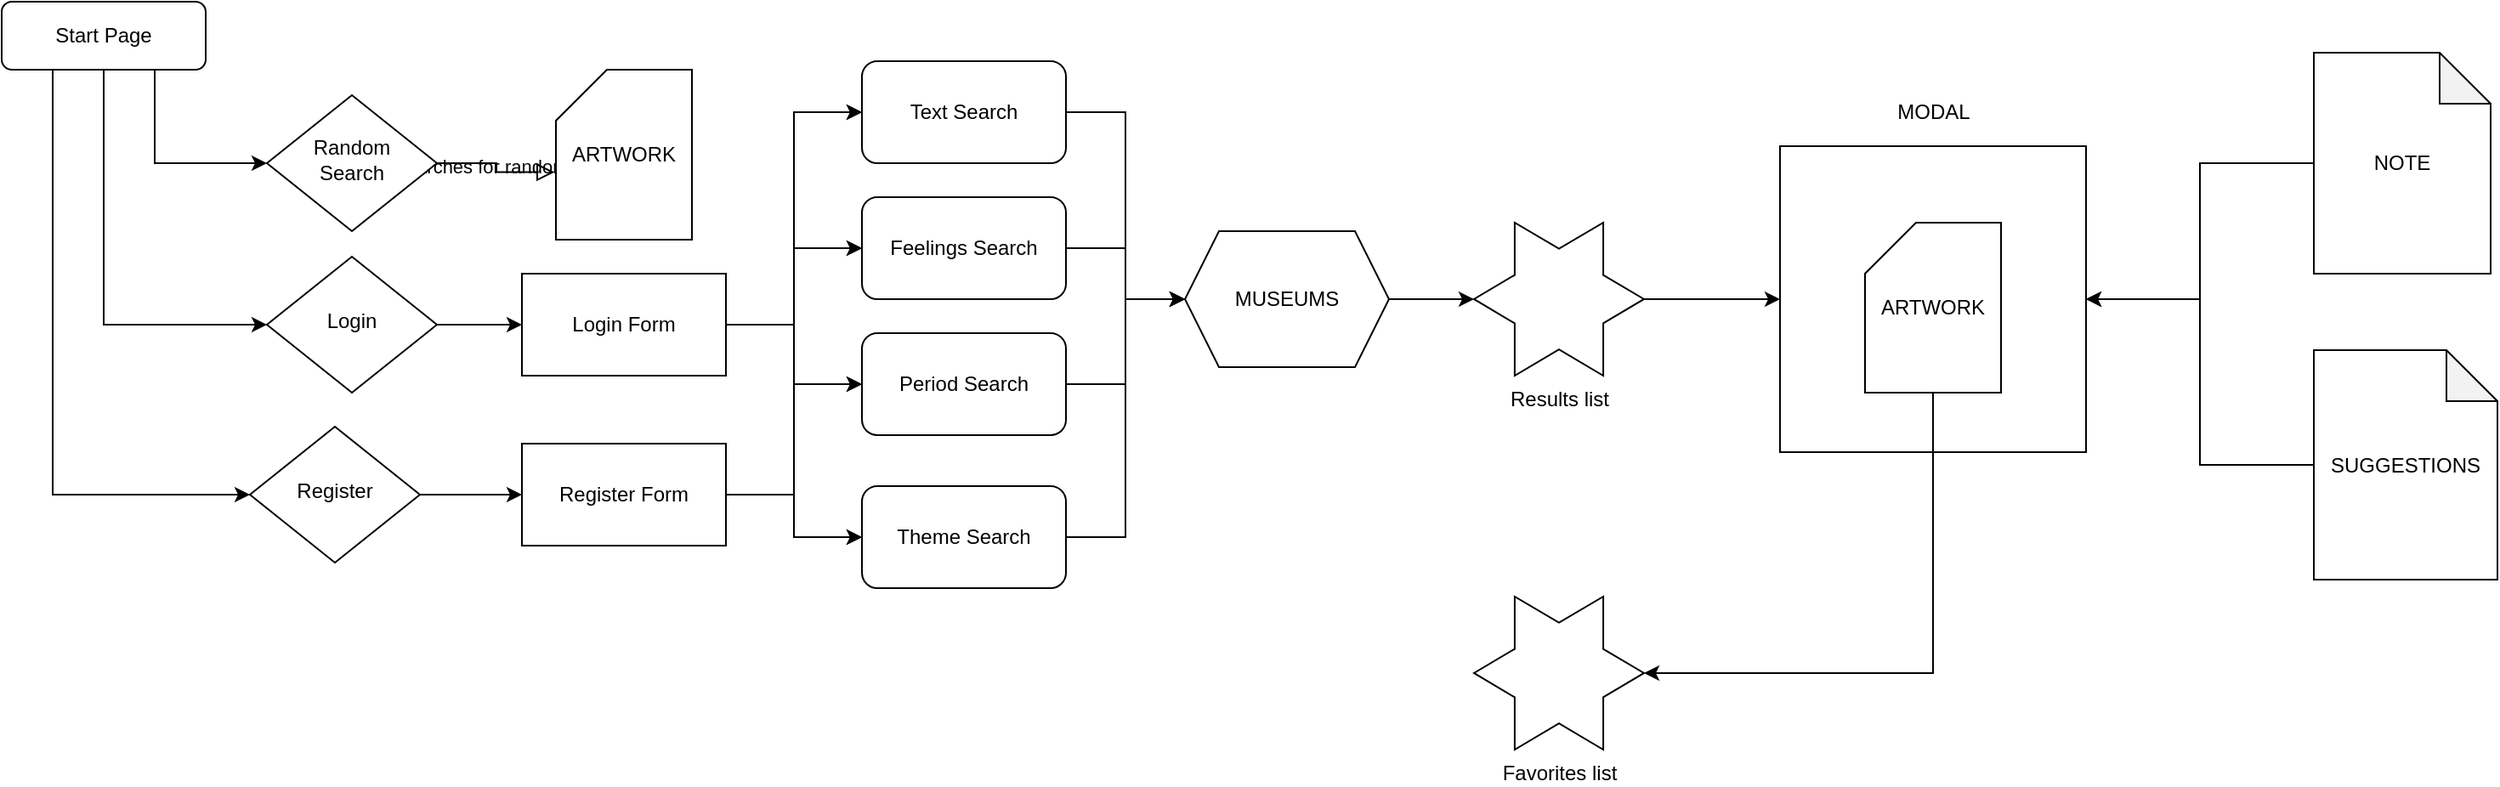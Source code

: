 <mxfile version="14.6.11" type="github">
  <diagram id="C5RBs43oDa-KdzZeNtuy" name="UserLogic">
    <mxGraphModel dx="1783" dy="964" grid="1" gridSize="10" guides="1" tooltips="1" connect="1" arrows="1" fold="1" page="1" pageScale="1" pageWidth="827" pageHeight="1169" math="0" shadow="0">
      <root>
        <mxCell id="WIyWlLk6GJQsqaUBKTNV-0" />
        <mxCell id="WIyWlLk6GJQsqaUBKTNV-1" parent="WIyWlLk6GJQsqaUBKTNV-0" />
        <mxCell id="U1Xu8Lq1FuDB0URxKzO4-0" style="edgeStyle=orthogonalEdgeStyle;rounded=0;orthogonalLoop=1;jettySize=auto;html=1;exitX=0.75;exitY=1;exitDx=0;exitDy=0;entryX=0;entryY=0.5;entryDx=0;entryDy=0;" edge="1" parent="WIyWlLk6GJQsqaUBKTNV-1" source="WIyWlLk6GJQsqaUBKTNV-3" target="WIyWlLk6GJQsqaUBKTNV-6">
          <mxGeometry relative="1" as="geometry" />
        </mxCell>
        <mxCell id="U1Xu8Lq1FuDB0URxKzO4-1" style="edgeStyle=orthogonalEdgeStyle;rounded=0;orthogonalLoop=1;jettySize=auto;html=1;exitX=0.5;exitY=1;exitDx=0;exitDy=0;entryX=0;entryY=0.5;entryDx=0;entryDy=0;" edge="1" parent="WIyWlLk6GJQsqaUBKTNV-1" source="WIyWlLk6GJQsqaUBKTNV-3" target="WIyWlLk6GJQsqaUBKTNV-10">
          <mxGeometry relative="1" as="geometry" />
        </mxCell>
        <mxCell id="U1Xu8Lq1FuDB0URxKzO4-2" style="edgeStyle=orthogonalEdgeStyle;rounded=0;orthogonalLoop=1;jettySize=auto;html=1;exitX=0.25;exitY=1;exitDx=0;exitDy=0;entryX=0;entryY=0.5;entryDx=0;entryDy=0;" edge="1" parent="WIyWlLk6GJQsqaUBKTNV-1" source="WIyWlLk6GJQsqaUBKTNV-3" target="iknLp_WJPqp2MoD4062r-0">
          <mxGeometry relative="1" as="geometry" />
        </mxCell>
        <mxCell id="WIyWlLk6GJQsqaUBKTNV-3" value="Start Page" style="rounded=1;whiteSpace=wrap;html=1;fontSize=12;glass=0;strokeWidth=1;shadow=0;" parent="WIyWlLk6GJQsqaUBKTNV-1" vertex="1">
          <mxGeometry x="294" y="240" width="120" height="40" as="geometry" />
        </mxCell>
        <mxCell id="WIyWlLk6GJQsqaUBKTNV-5" value="Searches for random artwork" style="edgeStyle=orthogonalEdgeStyle;rounded=0;html=1;jettySize=auto;orthogonalLoop=1;fontSize=11;endArrow=block;endFill=0;endSize=8;strokeWidth=1;shadow=0;labelBackgroundColor=none;entryX=-0.011;entryY=0.603;entryDx=0;entryDy=0;entryPerimeter=0;" parent="WIyWlLk6GJQsqaUBKTNV-1" source="WIyWlLk6GJQsqaUBKTNV-6" target="U1Xu8Lq1FuDB0URxKzO4-5" edge="1">
          <mxGeometry y="10" relative="1" as="geometry">
            <mxPoint as="offset" />
            <mxPoint x="791" y="334" as="targetPoint" />
          </mxGeometry>
        </mxCell>
        <mxCell id="WIyWlLk6GJQsqaUBKTNV-6" value="Random &lt;br&gt;Search" style="rhombus;whiteSpace=wrap;html=1;shadow=0;fontFamily=Helvetica;fontSize=12;align=center;strokeWidth=1;spacing=6;spacingTop=-4;" parent="WIyWlLk6GJQsqaUBKTNV-1" vertex="1">
          <mxGeometry x="450" y="295" width="100" height="80" as="geometry" />
        </mxCell>
        <mxCell id="U1Xu8Lq1FuDB0URxKzO4-14" style="edgeStyle=orthogonalEdgeStyle;rounded=0;orthogonalLoop=1;jettySize=auto;html=1;exitX=1;exitY=0.5;exitDx=0;exitDy=0;" edge="1" parent="WIyWlLk6GJQsqaUBKTNV-1" source="WIyWlLk6GJQsqaUBKTNV-10" target="U1Xu8Lq1FuDB0URxKzO4-13">
          <mxGeometry relative="1" as="geometry" />
        </mxCell>
        <mxCell id="WIyWlLk6GJQsqaUBKTNV-10" value="Login" style="rhombus;whiteSpace=wrap;html=1;shadow=0;fontFamily=Helvetica;fontSize=12;align=center;strokeWidth=1;spacing=6;spacingTop=-4;" parent="WIyWlLk6GJQsqaUBKTNV-1" vertex="1">
          <mxGeometry x="450" y="390" width="100" height="80" as="geometry" />
        </mxCell>
        <mxCell id="U1Xu8Lq1FuDB0URxKzO4-40" style="edgeStyle=orthogonalEdgeStyle;rounded=0;orthogonalLoop=1;jettySize=auto;html=1;exitX=1;exitY=0.5;exitDx=0;exitDy=0;entryX=0;entryY=0.5;entryDx=0;entryDy=0;" edge="1" parent="WIyWlLk6GJQsqaUBKTNV-1" source="iknLp_WJPqp2MoD4062r-0" target="U1Xu8Lq1FuDB0URxKzO4-39">
          <mxGeometry relative="1" as="geometry" />
        </mxCell>
        <mxCell id="iknLp_WJPqp2MoD4062r-0" value="Register" style="rhombus;whiteSpace=wrap;html=1;shadow=0;fontFamily=Helvetica;fontSize=12;align=center;strokeWidth=1;spacing=6;spacingTop=-4;" parent="WIyWlLk6GJQsqaUBKTNV-1" vertex="1">
          <mxGeometry x="440" y="490" width="100" height="80" as="geometry" />
        </mxCell>
        <mxCell id="U1Xu8Lq1FuDB0URxKzO4-5" value="ARTWORK" style="shape=card;whiteSpace=wrap;html=1;" vertex="1" parent="WIyWlLk6GJQsqaUBKTNV-1">
          <mxGeometry x="620" y="280" width="80" height="100" as="geometry" />
        </mxCell>
        <mxCell id="U1Xu8Lq1FuDB0URxKzO4-22" style="edgeStyle=orthogonalEdgeStyle;rounded=0;orthogonalLoop=1;jettySize=auto;html=1;exitX=1;exitY=0.5;exitDx=0;exitDy=0;entryX=0;entryY=0.5;entryDx=0;entryDy=0;" edge="1" parent="WIyWlLk6GJQsqaUBKTNV-1" source="U1Xu8Lq1FuDB0URxKzO4-13" target="U1Xu8Lq1FuDB0URxKzO4-15">
          <mxGeometry relative="1" as="geometry" />
        </mxCell>
        <mxCell id="U1Xu8Lq1FuDB0URxKzO4-23" style="edgeStyle=orthogonalEdgeStyle;rounded=0;orthogonalLoop=1;jettySize=auto;html=1;exitX=1;exitY=0.5;exitDx=0;exitDy=0;entryX=0;entryY=0.5;entryDx=0;entryDy=0;" edge="1" parent="WIyWlLk6GJQsqaUBKTNV-1" source="U1Xu8Lq1FuDB0URxKzO4-13" target="U1Xu8Lq1FuDB0URxKzO4-16">
          <mxGeometry relative="1" as="geometry" />
        </mxCell>
        <mxCell id="U1Xu8Lq1FuDB0URxKzO4-24" style="edgeStyle=orthogonalEdgeStyle;rounded=0;orthogonalLoop=1;jettySize=auto;html=1;exitX=1;exitY=0.5;exitDx=0;exitDy=0;entryX=0;entryY=0.5;entryDx=0;entryDy=0;" edge="1" parent="WIyWlLk6GJQsqaUBKTNV-1" source="U1Xu8Lq1FuDB0URxKzO4-13" target="U1Xu8Lq1FuDB0URxKzO4-17">
          <mxGeometry relative="1" as="geometry" />
        </mxCell>
        <mxCell id="U1Xu8Lq1FuDB0URxKzO4-25" style="edgeStyle=orthogonalEdgeStyle;rounded=0;orthogonalLoop=1;jettySize=auto;html=1;exitX=1;exitY=0.5;exitDx=0;exitDy=0;entryX=0;entryY=0.5;entryDx=0;entryDy=0;" edge="1" parent="WIyWlLk6GJQsqaUBKTNV-1" source="U1Xu8Lq1FuDB0URxKzO4-13" target="U1Xu8Lq1FuDB0URxKzO4-19">
          <mxGeometry relative="1" as="geometry" />
        </mxCell>
        <mxCell id="U1Xu8Lq1FuDB0URxKzO4-13" value="Login Form" style="rounded=0;whiteSpace=wrap;html=1;" vertex="1" parent="WIyWlLk6GJQsqaUBKTNV-1">
          <mxGeometry x="600" y="400" width="120" height="60" as="geometry" />
        </mxCell>
        <mxCell id="U1Xu8Lq1FuDB0URxKzO4-31" style="edgeStyle=orthogonalEdgeStyle;rounded=0;orthogonalLoop=1;jettySize=auto;html=1;exitX=1;exitY=0.5;exitDx=0;exitDy=0;entryX=0;entryY=0.5;entryDx=0;entryDy=0;" edge="1" parent="WIyWlLk6GJQsqaUBKTNV-1" source="U1Xu8Lq1FuDB0URxKzO4-15" target="U1Xu8Lq1FuDB0URxKzO4-34">
          <mxGeometry relative="1" as="geometry">
            <mxPoint x="1790" y="428" as="targetPoint" />
          </mxGeometry>
        </mxCell>
        <mxCell id="U1Xu8Lq1FuDB0URxKzO4-35" style="edgeStyle=orthogonalEdgeStyle;rounded=0;orthogonalLoop=1;jettySize=auto;html=1;exitX=1;exitY=0.5;exitDx=0;exitDy=0;entryX=0;entryY=0.5;entryDx=0;entryDy=0;" edge="1" parent="WIyWlLk6GJQsqaUBKTNV-1" source="U1Xu8Lq1FuDB0URxKzO4-16" target="U1Xu8Lq1FuDB0URxKzO4-34">
          <mxGeometry relative="1" as="geometry" />
        </mxCell>
        <mxCell id="U1Xu8Lq1FuDB0URxKzO4-36" style="edgeStyle=orthogonalEdgeStyle;rounded=0;orthogonalLoop=1;jettySize=auto;html=1;exitX=1;exitY=0.5;exitDx=0;exitDy=0;entryX=0;entryY=0.5;entryDx=0;entryDy=0;" edge="1" parent="WIyWlLk6GJQsqaUBKTNV-1" source="U1Xu8Lq1FuDB0URxKzO4-17" target="U1Xu8Lq1FuDB0URxKzO4-34">
          <mxGeometry relative="1" as="geometry">
            <mxPoint x="1820" y="490" as="targetPoint" />
          </mxGeometry>
        </mxCell>
        <mxCell id="U1Xu8Lq1FuDB0URxKzO4-37" style="edgeStyle=orthogonalEdgeStyle;rounded=0;orthogonalLoop=1;jettySize=auto;html=1;exitX=1;exitY=0.5;exitDx=0;exitDy=0;entryX=0;entryY=0.5;entryDx=0;entryDy=0;" edge="1" parent="WIyWlLk6GJQsqaUBKTNV-1" source="U1Xu8Lq1FuDB0URxKzO4-19" target="U1Xu8Lq1FuDB0URxKzO4-34">
          <mxGeometry relative="1" as="geometry" />
        </mxCell>
        <mxCell id="U1Xu8Lq1FuDB0URxKzO4-51" style="edgeStyle=orthogonalEdgeStyle;rounded=0;orthogonalLoop=1;jettySize=auto;html=1;exitX=1;exitY=0.5;exitDx=0;exitDy=0;entryX=0;entryY=0.5;entryDx=0;entryDy=0;entryPerimeter=0;" edge="1" parent="WIyWlLk6GJQsqaUBKTNV-1" source="U1Xu8Lq1FuDB0URxKzO4-34" target="U1Xu8Lq1FuDB0URxKzO4-50">
          <mxGeometry relative="1" as="geometry" />
        </mxCell>
        <mxCell id="U1Xu8Lq1FuDB0URxKzO4-34" value="MUSEUMS" style="shape=hexagon;perimeter=hexagonPerimeter2;whiteSpace=wrap;html=1;fixedSize=1;" vertex="1" parent="WIyWlLk6GJQsqaUBKTNV-1">
          <mxGeometry x="990" y="375" width="120" height="80" as="geometry" />
        </mxCell>
        <mxCell id="U1Xu8Lq1FuDB0URxKzO4-38" value="" style="group" vertex="1" connectable="0" parent="WIyWlLk6GJQsqaUBKTNV-1">
          <mxGeometry x="800" y="275" width="120" height="310" as="geometry" />
        </mxCell>
        <mxCell id="U1Xu8Lq1FuDB0URxKzO4-15" value="Text Search" style="rounded=1;whiteSpace=wrap;html=1;" vertex="1" parent="U1Xu8Lq1FuDB0URxKzO4-38">
          <mxGeometry width="120" height="60" as="geometry" />
        </mxCell>
        <mxCell id="U1Xu8Lq1FuDB0URxKzO4-16" value="Feelings Search" style="rounded=1;whiteSpace=wrap;html=1;" vertex="1" parent="U1Xu8Lq1FuDB0URxKzO4-38">
          <mxGeometry y="80" width="120" height="60" as="geometry" />
        </mxCell>
        <mxCell id="U1Xu8Lq1FuDB0URxKzO4-17" value="Period Search" style="rounded=1;whiteSpace=wrap;html=1;" vertex="1" parent="U1Xu8Lq1FuDB0URxKzO4-38">
          <mxGeometry y="160" width="120" height="60" as="geometry" />
        </mxCell>
        <mxCell id="U1Xu8Lq1FuDB0URxKzO4-19" value="Theme Search" style="rounded=1;whiteSpace=wrap;html=1;" vertex="1" parent="U1Xu8Lq1FuDB0URxKzO4-38">
          <mxGeometry y="250" width="120" height="60" as="geometry" />
        </mxCell>
        <mxCell id="U1Xu8Lq1FuDB0URxKzO4-46" style="edgeStyle=orthogonalEdgeStyle;rounded=0;orthogonalLoop=1;jettySize=auto;html=1;exitX=1;exitY=0.5;exitDx=0;exitDy=0;entryX=0;entryY=0.5;entryDx=0;entryDy=0;" edge="1" parent="WIyWlLk6GJQsqaUBKTNV-1" source="U1Xu8Lq1FuDB0URxKzO4-39" target="U1Xu8Lq1FuDB0URxKzO4-19">
          <mxGeometry relative="1" as="geometry">
            <mxPoint x="990" y="430" as="targetPoint" />
          </mxGeometry>
        </mxCell>
        <mxCell id="U1Xu8Lq1FuDB0URxKzO4-47" style="edgeStyle=orthogonalEdgeStyle;rounded=0;orthogonalLoop=1;jettySize=auto;html=1;exitX=1;exitY=0.5;exitDx=0;exitDy=0;entryX=0;entryY=0.5;entryDx=0;entryDy=0;" edge="1" parent="WIyWlLk6GJQsqaUBKTNV-1" source="U1Xu8Lq1FuDB0URxKzO4-39" target="U1Xu8Lq1FuDB0URxKzO4-17">
          <mxGeometry relative="1" as="geometry" />
        </mxCell>
        <mxCell id="U1Xu8Lq1FuDB0URxKzO4-48" style="edgeStyle=orthogonalEdgeStyle;rounded=0;orthogonalLoop=1;jettySize=auto;html=1;exitX=1;exitY=0.5;exitDx=0;exitDy=0;entryX=0;entryY=0.5;entryDx=0;entryDy=0;" edge="1" parent="WIyWlLk6GJQsqaUBKTNV-1" source="U1Xu8Lq1FuDB0URxKzO4-39" target="U1Xu8Lq1FuDB0URxKzO4-16">
          <mxGeometry relative="1" as="geometry" />
        </mxCell>
        <mxCell id="U1Xu8Lq1FuDB0URxKzO4-49" style="edgeStyle=orthogonalEdgeStyle;rounded=0;orthogonalLoop=1;jettySize=auto;html=1;exitX=1;exitY=0.5;exitDx=0;exitDy=0;entryX=0;entryY=0.5;entryDx=0;entryDy=0;" edge="1" parent="WIyWlLk6GJQsqaUBKTNV-1" source="U1Xu8Lq1FuDB0URxKzO4-39" target="U1Xu8Lq1FuDB0URxKzO4-15">
          <mxGeometry relative="1" as="geometry" />
        </mxCell>
        <mxCell id="U1Xu8Lq1FuDB0URxKzO4-39" value="Register Form" style="rounded=0;whiteSpace=wrap;html=1;" vertex="1" parent="WIyWlLk6GJQsqaUBKTNV-1">
          <mxGeometry x="600" y="500" width="120" height="60" as="geometry" />
        </mxCell>
        <mxCell id="U1Xu8Lq1FuDB0URxKzO4-54" style="edgeStyle=orthogonalEdgeStyle;rounded=0;orthogonalLoop=1;jettySize=auto;html=1;exitX=1;exitY=0.5;exitDx=0;exitDy=0;exitPerimeter=0;entryX=0;entryY=0.5;entryDx=0;entryDy=0;" edge="1" parent="WIyWlLk6GJQsqaUBKTNV-1" source="U1Xu8Lq1FuDB0URxKzO4-50" target="U1Xu8Lq1FuDB0URxKzO4-56">
          <mxGeometry relative="1" as="geometry">
            <mxPoint x="1350" y="415" as="targetPoint" />
          </mxGeometry>
        </mxCell>
        <mxCell id="U1Xu8Lq1FuDB0URxKzO4-50" value="Results list" style="verticalLabelPosition=bottom;verticalAlign=top;html=1;shape=mxgraph.basic.6_point_star" vertex="1" parent="WIyWlLk6GJQsqaUBKTNV-1">
          <mxGeometry x="1160" y="370" width="100" height="90" as="geometry" />
        </mxCell>
        <mxCell id="U1Xu8Lq1FuDB0URxKzO4-55" value="Favorites&amp;nbsp;list" style="verticalLabelPosition=bottom;verticalAlign=top;html=1;shape=mxgraph.basic.6_point_star" vertex="1" parent="WIyWlLk6GJQsqaUBKTNV-1">
          <mxGeometry x="1160" y="590" width="100" height="90" as="geometry" />
        </mxCell>
        <mxCell id="U1Xu8Lq1FuDB0URxKzO4-58" value="" style="group" vertex="1" connectable="0" parent="WIyWlLk6GJQsqaUBKTNV-1">
          <mxGeometry x="1340" y="325" width="180" height="180" as="geometry" />
        </mxCell>
        <mxCell id="U1Xu8Lq1FuDB0URxKzO4-56" value="&lt;span style=&quot;color: rgba(0 , 0 , 0 , 0) ; font-family: monospace ; font-size: 0px&quot;&gt;%3CmxGraphModel%3E%3Croot%3E%3CmxCell%20id%3D%220%22%2F%3E%3CmxCell%20id%3D%221%22%20parent%3D%220%22%2F%3E%3CmxCell%20id%3D%222%22%20value%3D%22ARTWORK%22%20style%3D%22shape%3Dcard%3BwhiteSpace%3Dwrap%3Bhtml%3D1%3B%22%20vertex%3D%221%22%20parent%3D%221%22%3E%3CmxGeometry%20x%3D%221420%22%20y%3D%22535%22%20width%3D%2280%22%20height%3D%22100%22%20as%3D%22geometry%22%2F%3E%3C%2FmxCell%3E%3C%2Froot%3E%3C%2FmxGraphModel%3E&lt;/span&gt;" style="whiteSpace=wrap;html=1;aspect=fixed;" vertex="1" parent="U1Xu8Lq1FuDB0URxKzO4-58">
          <mxGeometry width="180" height="180" as="geometry" />
        </mxCell>
        <mxCell id="U1Xu8Lq1FuDB0URxKzO4-57" value="ARTWORK" style="shape=card;whiteSpace=wrap;html=1;" vertex="1" parent="U1Xu8Lq1FuDB0URxKzO4-58">
          <mxGeometry x="50" y="45" width="80" height="100" as="geometry" />
        </mxCell>
        <mxCell id="U1Xu8Lq1FuDB0URxKzO4-60" value="MODAL" style="text;html=1;align=center;verticalAlign=middle;resizable=0;points=[];autosize=1;strokeColor=none;" vertex="1" parent="WIyWlLk6GJQsqaUBKTNV-1">
          <mxGeometry x="1400" y="295" width="60" height="20" as="geometry" />
        </mxCell>
        <mxCell id="U1Xu8Lq1FuDB0URxKzO4-62" style="edgeStyle=orthogonalEdgeStyle;rounded=0;orthogonalLoop=1;jettySize=auto;html=1;exitX=0;exitY=0.5;exitDx=0;exitDy=0;exitPerimeter=0;entryX=1;entryY=0.5;entryDx=0;entryDy=0;" edge="1" parent="WIyWlLk6GJQsqaUBKTNV-1" source="U1Xu8Lq1FuDB0URxKzO4-61" target="U1Xu8Lq1FuDB0URxKzO4-56">
          <mxGeometry relative="1" as="geometry" />
        </mxCell>
        <mxCell id="U1Xu8Lq1FuDB0URxKzO4-61" value="NOTE" style="shape=note;whiteSpace=wrap;html=1;backgroundOutline=1;darkOpacity=0.05;" vertex="1" parent="WIyWlLk6GJQsqaUBKTNV-1">
          <mxGeometry x="1654" y="270" width="104" height="130" as="geometry" />
        </mxCell>
        <mxCell id="U1Xu8Lq1FuDB0URxKzO4-65" style="edgeStyle=orthogonalEdgeStyle;rounded=0;orthogonalLoop=1;jettySize=auto;html=1;exitX=0;exitY=0.5;exitDx=0;exitDy=0;exitPerimeter=0;entryX=1;entryY=0.5;entryDx=0;entryDy=0;" edge="1" parent="WIyWlLk6GJQsqaUBKTNV-1" source="U1Xu8Lq1FuDB0URxKzO4-64" target="U1Xu8Lq1FuDB0URxKzO4-56">
          <mxGeometry relative="1" as="geometry" />
        </mxCell>
        <mxCell id="U1Xu8Lq1FuDB0URxKzO4-64" value="SUGGESTIONS" style="shape=note;whiteSpace=wrap;html=1;backgroundOutline=1;darkOpacity=0.05;" vertex="1" parent="WIyWlLk6GJQsqaUBKTNV-1">
          <mxGeometry x="1654" y="445" width="108" height="135" as="geometry" />
        </mxCell>
        <mxCell id="U1Xu8Lq1FuDB0URxKzO4-66" style="edgeStyle=orthogonalEdgeStyle;rounded=0;orthogonalLoop=1;jettySize=auto;html=1;exitX=0.5;exitY=1;exitDx=0;exitDy=0;exitPerimeter=0;entryX=1;entryY=0.5;entryDx=0;entryDy=0;entryPerimeter=0;" edge="1" parent="WIyWlLk6GJQsqaUBKTNV-1" source="U1Xu8Lq1FuDB0URxKzO4-57" target="U1Xu8Lq1FuDB0URxKzO4-55">
          <mxGeometry relative="1" as="geometry" />
        </mxCell>
      </root>
    </mxGraphModel>
  </diagram>
</mxfile>
